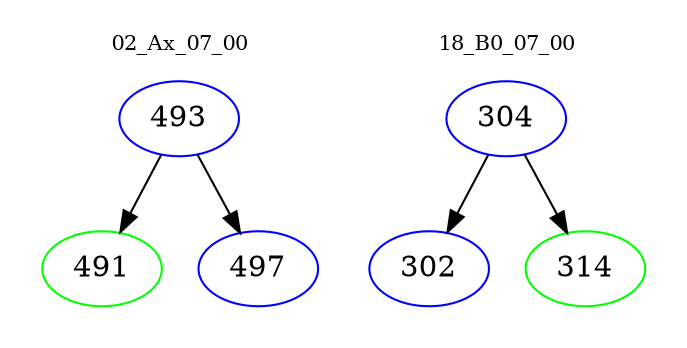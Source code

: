 digraph{
subgraph cluster_0 {
color = white
label = "02_Ax_07_00";
fontsize=10;
T0_493 [label="493", color="blue"]
T0_493 -> T0_491 [color="black"]
T0_491 [label="491", color="green"]
T0_493 -> T0_497 [color="black"]
T0_497 [label="497", color="blue"]
}
subgraph cluster_1 {
color = white
label = "18_B0_07_00";
fontsize=10;
T1_304 [label="304", color="blue"]
T1_304 -> T1_302 [color="black"]
T1_302 [label="302", color="blue"]
T1_304 -> T1_314 [color="black"]
T1_314 [label="314", color="green"]
}
}
